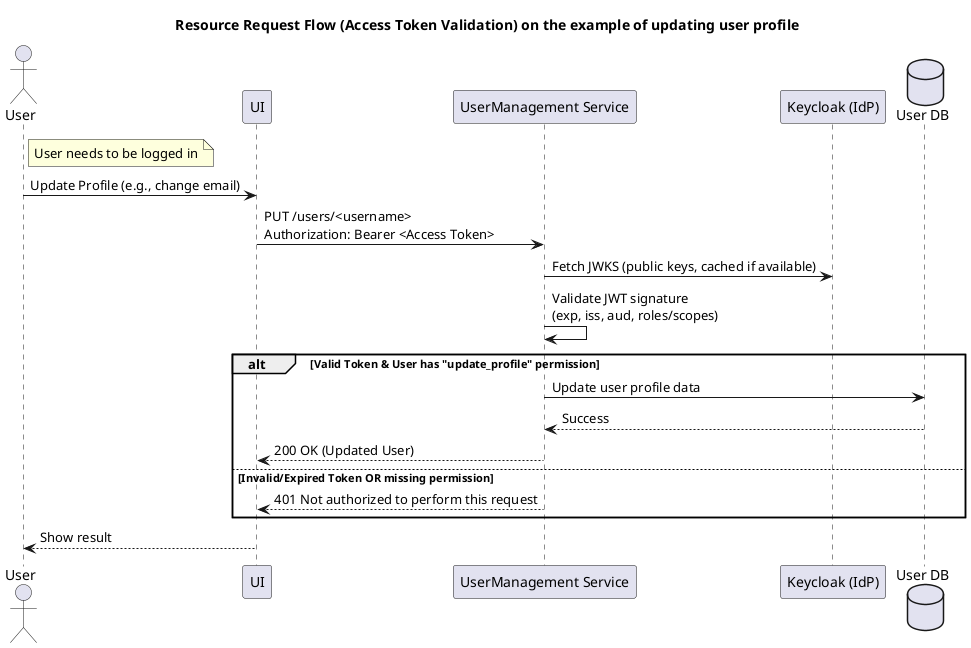 @startuml Resource Request Flow
title Resource Request Flow (Access Token Validation) on the example of updating user profile


actor User
participant UI
participant "UserManagement Service" as UM
participant "Keycloak (IdP)" as KC
database "User DB" as DB

note right of User: User needs to be logged in
User -> UI: Update Profile (e.g., change email)
UI -> UM: PUT /users/<username>\nAuthorization: Bearer <Access Token>
UM -> KC: Fetch JWKS (public keys, cached if available)
UM -> UM: Validate JWT signature\n(exp, iss, aud, roles/scopes)

alt Valid Token & User has "update_profile" permission
  UM -> DB: Update user profile data
  DB --> UM: Success
  UM --> UI: 200 OK (Updated User)
else Invalid/Expired Token OR missing permission
  UM --> UI: 401 Not authorized to perform this request
end
UI --> User: Show result 

@enduml1